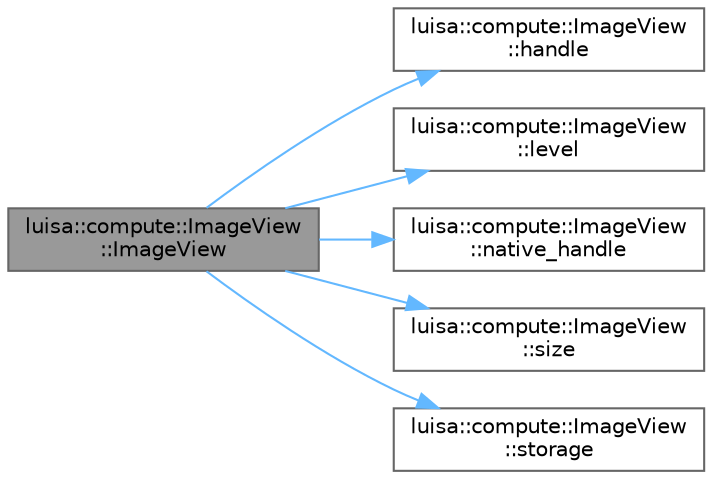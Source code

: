 digraph "luisa::compute::ImageView::ImageView"
{
 // LATEX_PDF_SIZE
  bgcolor="transparent";
  edge [fontname=Helvetica,fontsize=10,labelfontname=Helvetica,labelfontsize=10];
  node [fontname=Helvetica,fontsize=10,shape=box,height=0.2,width=0.4];
  rankdir="LR";
  Node1 [id="Node000001",label="luisa::compute::ImageView\l::ImageView",height=0.2,width=0.4,color="gray40", fillcolor="grey60", style="filled", fontcolor="black",tooltip=" "];
  Node1 -> Node2 [id="edge6_Node000001_Node000002",color="steelblue1",style="solid",tooltip=" "];
  Node2 [id="Node000002",label="luisa::compute::ImageView\l::handle",height=0.2,width=0.4,color="grey40", fillcolor="white", style="filled",URL="$classluisa_1_1compute_1_1_image_view.html#a9a4ee03c8c1ed08a7c46f79e1d13f537",tooltip=" "];
  Node1 -> Node3 [id="edge7_Node000001_Node000003",color="steelblue1",style="solid",tooltip=" "];
  Node3 [id="Node000003",label="luisa::compute::ImageView\l::level",height=0.2,width=0.4,color="grey40", fillcolor="white", style="filled",URL="$classluisa_1_1compute_1_1_image_view.html#acdbd8c539fdb60935e8083e42018a74e",tooltip=" "];
  Node1 -> Node4 [id="edge8_Node000001_Node000004",color="steelblue1",style="solid",tooltip=" "];
  Node4 [id="Node000004",label="luisa::compute::ImageView\l::native_handle",height=0.2,width=0.4,color="grey40", fillcolor="white", style="filled",URL="$classluisa_1_1compute_1_1_image_view.html#ae18a752bb98065f888bd1b09050715ea",tooltip=" "];
  Node1 -> Node5 [id="edge9_Node000001_Node000005",color="steelblue1",style="solid",tooltip=" "];
  Node5 [id="Node000005",label="luisa::compute::ImageView\l::size",height=0.2,width=0.4,color="grey40", fillcolor="white", style="filled",URL="$classluisa_1_1compute_1_1_image_view.html#a871270ae7eda8dd4354a165f898ba1a3",tooltip=" "];
  Node1 -> Node6 [id="edge10_Node000001_Node000006",color="steelblue1",style="solid",tooltip=" "];
  Node6 [id="Node000006",label="luisa::compute::ImageView\l::storage",height=0.2,width=0.4,color="grey40", fillcolor="white", style="filled",URL="$classluisa_1_1compute_1_1_image_view.html#ac69f00bec2050251be16f2b2c281e94b",tooltip=" "];
}
